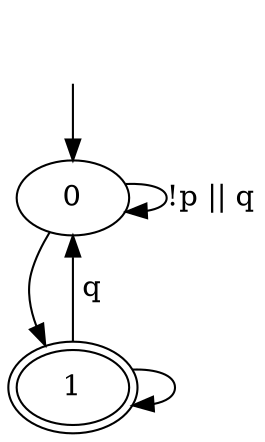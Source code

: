 
digraph {
  "" [style="invis"]
  1 [peripheries=2]

  "" -> 0
  0 -> 0 [label="!p || q"]
  0 -> 1 [label="    "]
  1 -> 0 [label=" q"]
  1 -> 1
}
